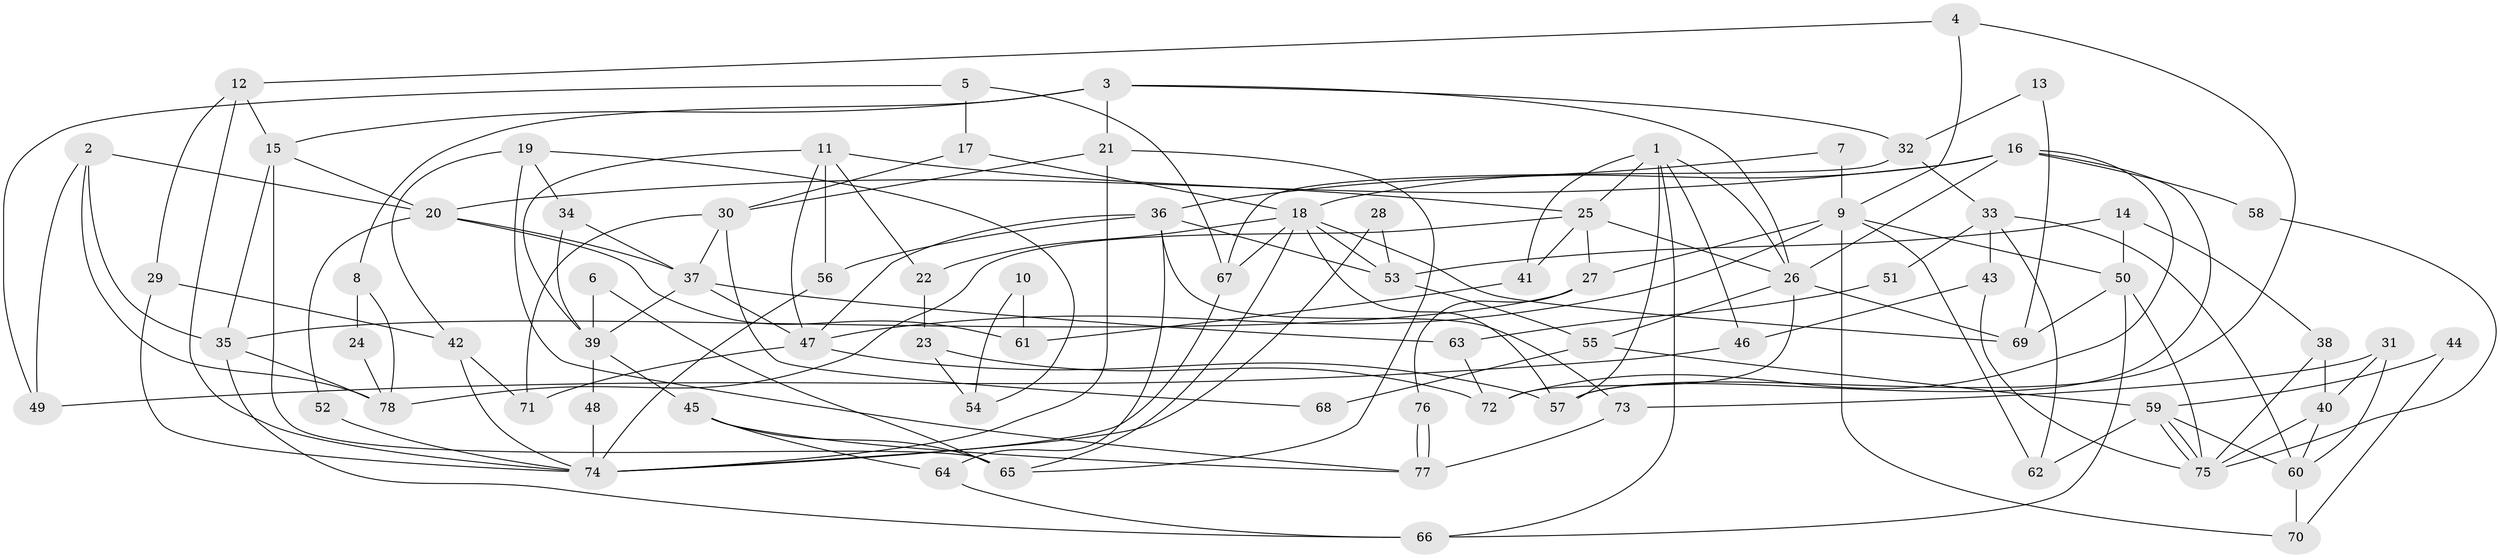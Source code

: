 // coarse degree distribution, {3: 0.16129032258064516, 2: 0.25806451612903225, 5: 0.12903225806451613, 8: 0.03225806451612903, 4: 0.16129032258064516, 6: 0.06451612903225806, 1: 0.03225806451612903, 7: 0.06451612903225806, 10: 0.03225806451612903, 11: 0.03225806451612903, 9: 0.03225806451612903}
// Generated by graph-tools (version 1.1) at 2025/52/03/04/25 21:52:27]
// undirected, 78 vertices, 156 edges
graph export_dot {
graph [start="1"]
  node [color=gray90,style=filled];
  1;
  2;
  3;
  4;
  5;
  6;
  7;
  8;
  9;
  10;
  11;
  12;
  13;
  14;
  15;
  16;
  17;
  18;
  19;
  20;
  21;
  22;
  23;
  24;
  25;
  26;
  27;
  28;
  29;
  30;
  31;
  32;
  33;
  34;
  35;
  36;
  37;
  38;
  39;
  40;
  41;
  42;
  43;
  44;
  45;
  46;
  47;
  48;
  49;
  50;
  51;
  52;
  53;
  54;
  55;
  56;
  57;
  58;
  59;
  60;
  61;
  62;
  63;
  64;
  65;
  66;
  67;
  68;
  69;
  70;
  71;
  72;
  73;
  74;
  75;
  76;
  77;
  78;
  1 -- 66;
  1 -- 57;
  1 -- 25;
  1 -- 26;
  1 -- 41;
  1 -- 46;
  2 -- 35;
  2 -- 20;
  2 -- 49;
  2 -- 78;
  3 -- 21;
  3 -- 26;
  3 -- 8;
  3 -- 15;
  3 -- 32;
  4 -- 9;
  4 -- 57;
  4 -- 12;
  5 -- 17;
  5 -- 67;
  5 -- 49;
  6 -- 39;
  6 -- 65;
  7 -- 36;
  7 -- 9;
  8 -- 78;
  8 -- 24;
  9 -- 27;
  9 -- 47;
  9 -- 50;
  9 -- 62;
  9 -- 70;
  10 -- 61;
  10 -- 54;
  11 -- 56;
  11 -- 25;
  11 -- 22;
  11 -- 39;
  11 -- 47;
  12 -- 15;
  12 -- 29;
  12 -- 74;
  13 -- 69;
  13 -- 32;
  14 -- 50;
  14 -- 53;
  14 -- 38;
  15 -- 65;
  15 -- 20;
  15 -- 35;
  16 -- 57;
  16 -- 26;
  16 -- 18;
  16 -- 20;
  16 -- 58;
  16 -- 72;
  17 -- 30;
  17 -- 18;
  18 -- 67;
  18 -- 22;
  18 -- 53;
  18 -- 57;
  18 -- 65;
  18 -- 69;
  19 -- 42;
  19 -- 34;
  19 -- 54;
  19 -- 77;
  20 -- 37;
  20 -- 52;
  20 -- 61;
  21 -- 65;
  21 -- 74;
  21 -- 30;
  22 -- 23;
  23 -- 72;
  23 -- 54;
  24 -- 78;
  25 -- 26;
  25 -- 27;
  25 -- 41;
  25 -- 78;
  26 -- 69;
  26 -- 55;
  26 -- 72;
  27 -- 35;
  27 -- 76;
  28 -- 53;
  28 -- 74;
  29 -- 42;
  29 -- 74;
  30 -- 37;
  30 -- 68;
  30 -- 71;
  31 -- 40;
  31 -- 73;
  31 -- 60;
  32 -- 33;
  32 -- 67;
  33 -- 62;
  33 -- 43;
  33 -- 51;
  33 -- 60;
  34 -- 37;
  34 -- 39;
  35 -- 78;
  35 -- 66;
  36 -- 64;
  36 -- 53;
  36 -- 47;
  36 -- 56;
  36 -- 73;
  37 -- 47;
  37 -- 39;
  37 -- 63;
  38 -- 75;
  38 -- 40;
  39 -- 45;
  39 -- 48;
  40 -- 60;
  40 -- 75;
  41 -- 61;
  42 -- 71;
  42 -- 74;
  43 -- 46;
  43 -- 75;
  44 -- 70;
  44 -- 59;
  45 -- 77;
  45 -- 64;
  45 -- 65;
  46 -- 49;
  47 -- 57;
  47 -- 71;
  48 -- 74;
  50 -- 75;
  50 -- 66;
  50 -- 69;
  51 -- 63;
  52 -- 74;
  53 -- 55;
  55 -- 59;
  55 -- 68;
  56 -- 74;
  58 -- 75;
  59 -- 60;
  59 -- 75;
  59 -- 75;
  59 -- 62;
  60 -- 70;
  63 -- 72;
  64 -- 66;
  67 -- 74;
  73 -- 77;
  76 -- 77;
  76 -- 77;
}
